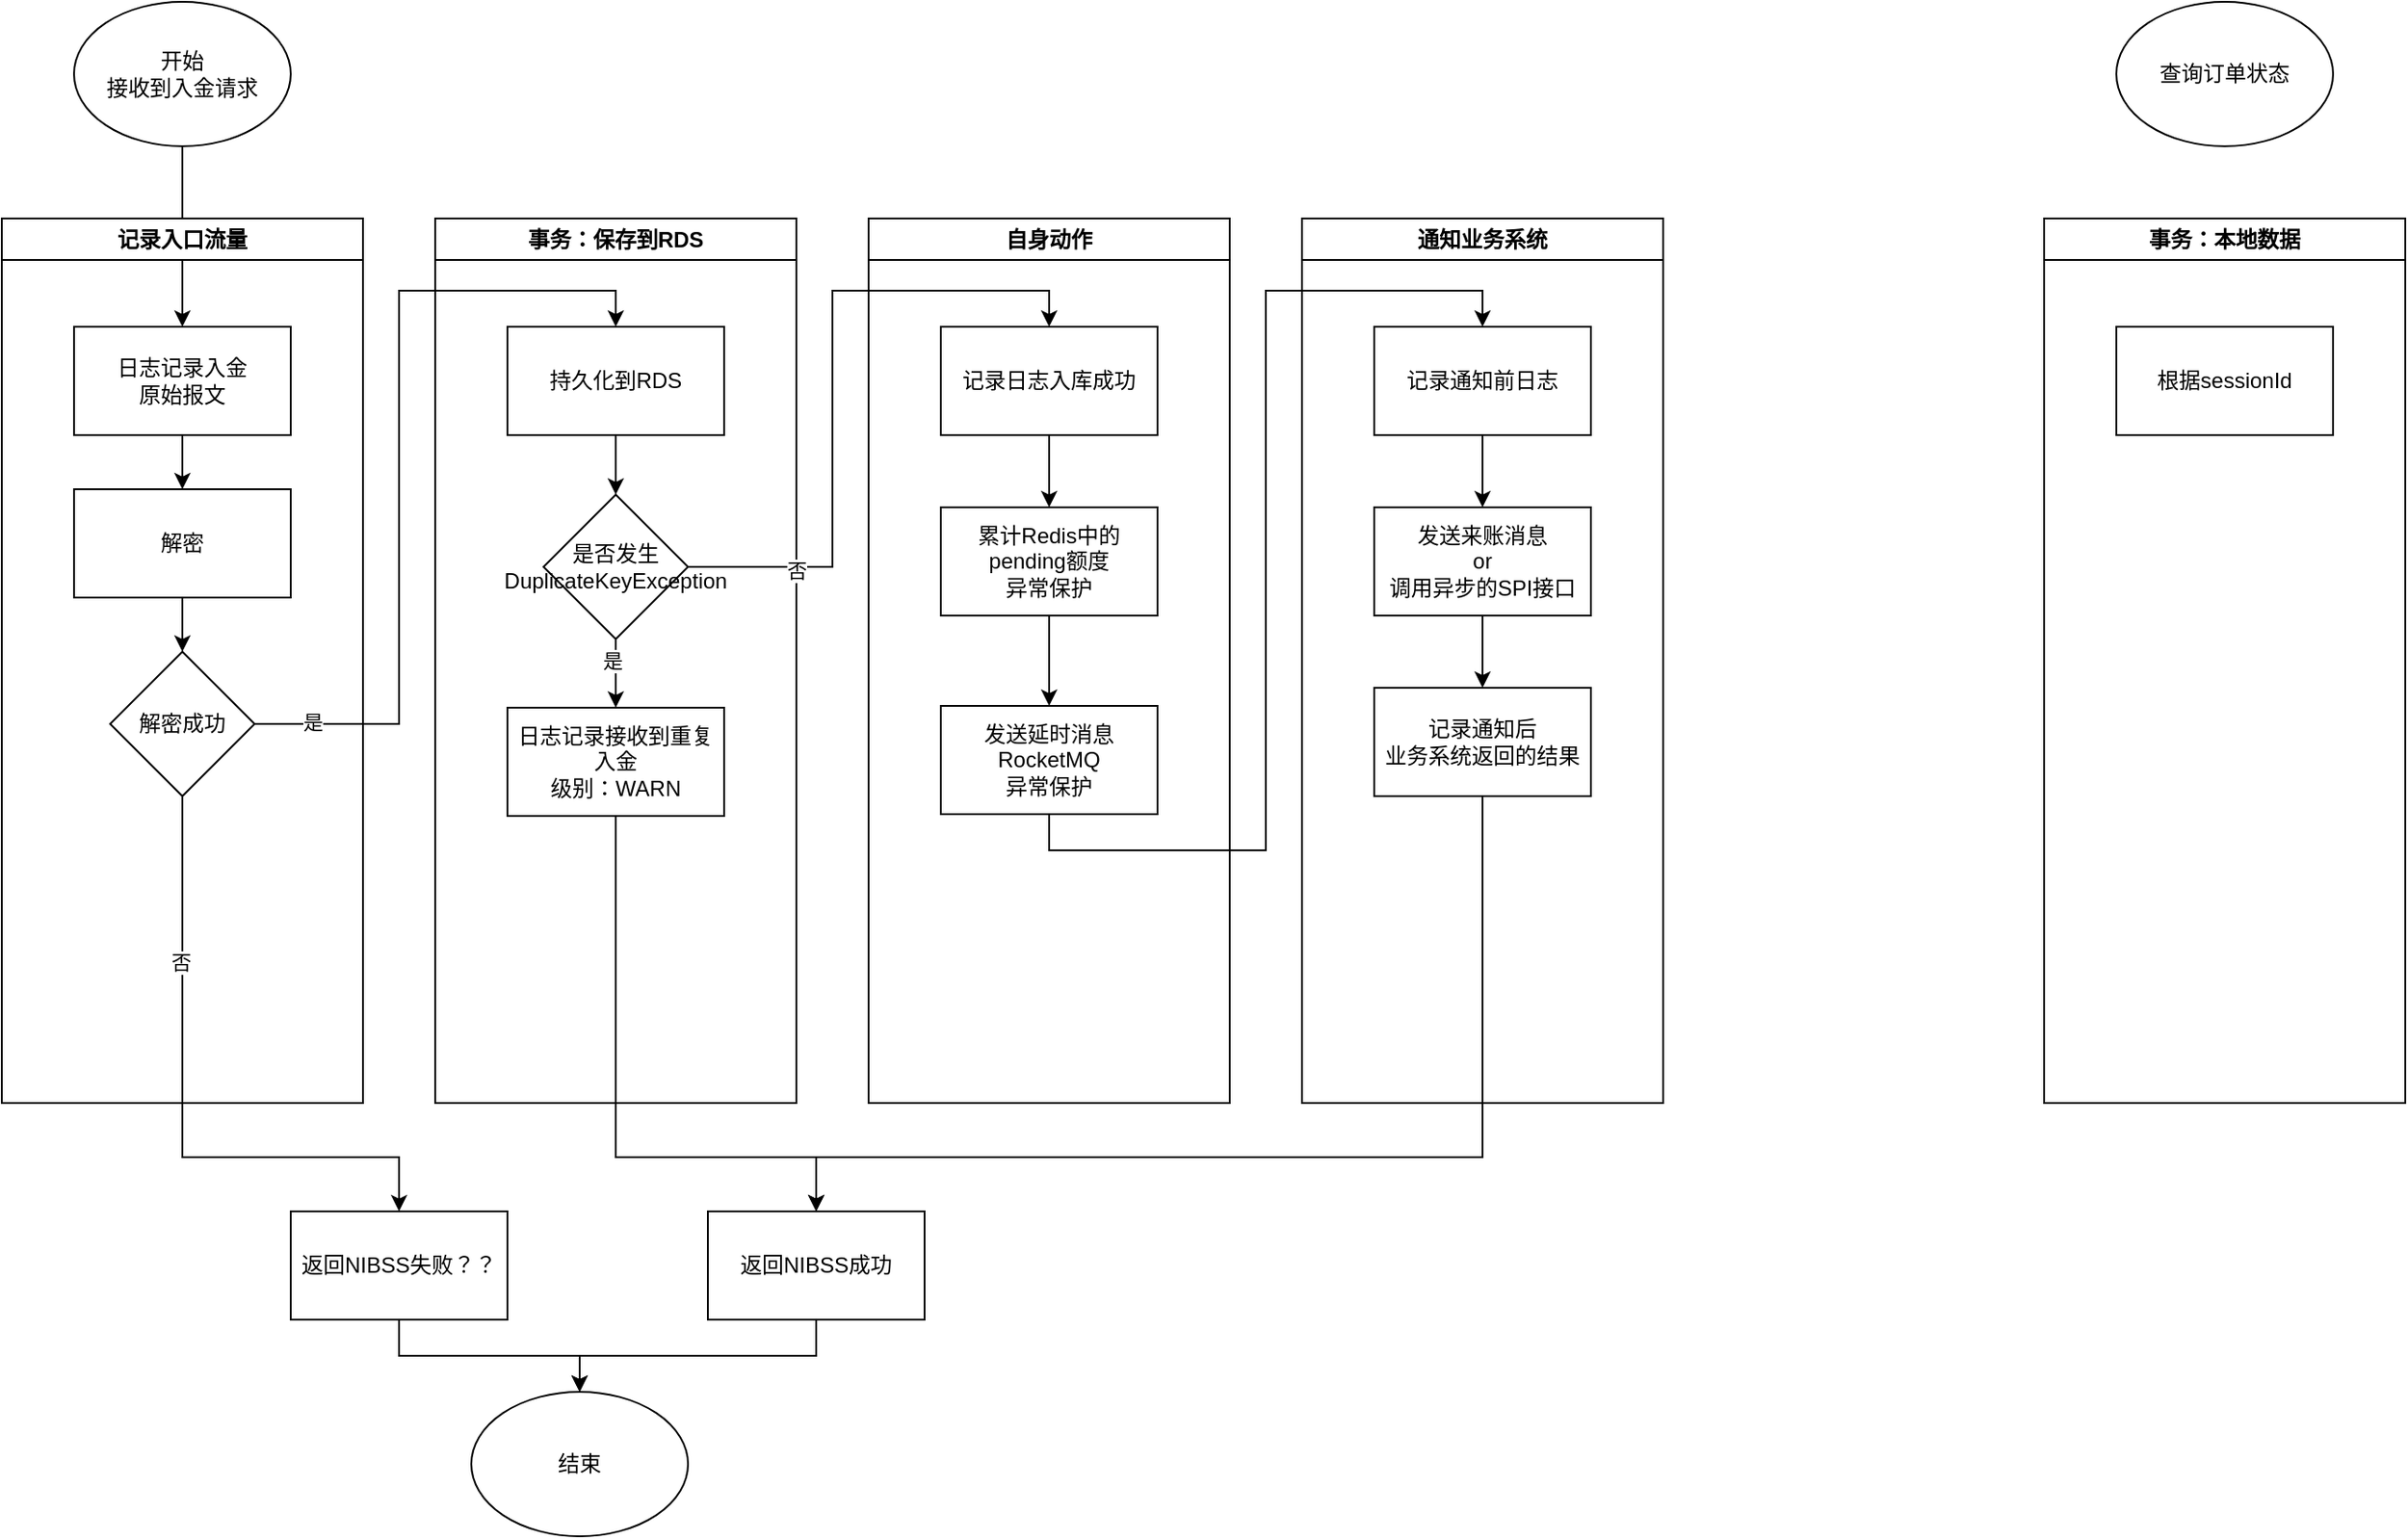 <mxfile version="20.8.23" type="github">
  <diagram name="第 1 页" id="DVFmI6osQzUwB4YthNxx">
    <mxGraphModel dx="1306" dy="836" grid="1" gridSize="10" guides="1" tooltips="1" connect="1" arrows="1" fold="1" page="1" pageScale="1" pageWidth="827" pageHeight="1169" math="0" shadow="0">
      <root>
        <mxCell id="0" />
        <mxCell id="1" parent="0" />
        <mxCell id="RubAwYdfnnHtyNUK6HA--15" style="edgeStyle=orthogonalEdgeStyle;rounded=0;orthogonalLoop=1;jettySize=auto;html=1;entryX=0.5;entryY=0;entryDx=0;entryDy=0;" parent="1" source="RubAwYdfnnHtyNUK6HA--2" target="RubAwYdfnnHtyNUK6HA--10" edge="1">
          <mxGeometry relative="1" as="geometry" />
        </mxCell>
        <mxCell id="RubAwYdfnnHtyNUK6HA--2" value="开始&lt;br&gt;接收到入金请求" style="ellipse;whiteSpace=wrap;html=1;" parent="1" vertex="1">
          <mxGeometry x="50" y="40" width="120" height="80" as="geometry" />
        </mxCell>
        <mxCell id="RubAwYdfnnHtyNUK6HA--3" value="事务：保存到RDS" style="swimlane;whiteSpace=wrap;html=1;" parent="1" vertex="1">
          <mxGeometry x="250" y="160" width="200" height="490" as="geometry" />
        </mxCell>
        <mxCell id="RubAwYdfnnHtyNUK6HA--32" style="edgeStyle=orthogonalEdgeStyle;rounded=0;orthogonalLoop=1;jettySize=auto;html=1;entryX=0.5;entryY=0;entryDx=0;entryDy=0;" parent="RubAwYdfnnHtyNUK6HA--3" source="RubAwYdfnnHtyNUK6HA--23" target="RubAwYdfnnHtyNUK6HA--31" edge="1">
          <mxGeometry relative="1" as="geometry" />
        </mxCell>
        <mxCell id="RubAwYdfnnHtyNUK6HA--34" value="是" style="edgeLabel;html=1;align=center;verticalAlign=middle;resizable=0;points=[];" parent="RubAwYdfnnHtyNUK6HA--32" vertex="1" connectable="0">
          <mxGeometry x="-0.423" y="-2" relative="1" as="geometry">
            <mxPoint as="offset" />
          </mxGeometry>
        </mxCell>
        <mxCell id="RubAwYdfnnHtyNUK6HA--23" value="是否发生DuplicateKeyException" style="rhombus;whiteSpace=wrap;html=1;" parent="RubAwYdfnnHtyNUK6HA--3" vertex="1">
          <mxGeometry x="60" y="153" width="80" height="80" as="geometry" />
        </mxCell>
        <mxCell id="RubAwYdfnnHtyNUK6HA--28" style="edgeStyle=orthogonalEdgeStyle;rounded=0;orthogonalLoop=1;jettySize=auto;html=1;entryX=0.5;entryY=0;entryDx=0;entryDy=0;" parent="RubAwYdfnnHtyNUK6HA--3" source="RubAwYdfnnHtyNUK6HA--25" target="RubAwYdfnnHtyNUK6HA--23" edge="1">
          <mxGeometry relative="1" as="geometry" />
        </mxCell>
        <mxCell id="RubAwYdfnnHtyNUK6HA--25" value="持久化到RDS" style="rounded=0;whiteSpace=wrap;html=1;" parent="RubAwYdfnnHtyNUK6HA--3" vertex="1">
          <mxGeometry x="40" y="60" width="120" height="60" as="geometry" />
        </mxCell>
        <mxCell id="RubAwYdfnnHtyNUK6HA--31" value="日志记录接收到重复入金&lt;br&gt;级别：WARN" style="rounded=0;whiteSpace=wrap;html=1;" parent="RubAwYdfnnHtyNUK6HA--3" vertex="1">
          <mxGeometry x="40" y="271" width="120" height="60" as="geometry" />
        </mxCell>
        <mxCell id="RubAwYdfnnHtyNUK6HA--6" value="自身动作" style="swimlane;whiteSpace=wrap;html=1;" parent="1" vertex="1">
          <mxGeometry x="490" y="160" width="200" height="490" as="geometry" />
        </mxCell>
        <mxCell id="RubAwYdfnnHtyNUK6HA--35" style="edgeStyle=orthogonalEdgeStyle;rounded=0;orthogonalLoop=1;jettySize=auto;html=1;entryX=0.5;entryY=0;entryDx=0;entryDy=0;" parent="RubAwYdfnnHtyNUK6HA--6" source="RubAwYdfnnHtyNUK6HA--5" target="RubAwYdfnnHtyNUK6HA--7" edge="1">
          <mxGeometry relative="1" as="geometry" />
        </mxCell>
        <mxCell id="RubAwYdfnnHtyNUK6HA--5" value="记录日志入库成功" style="rounded=0;whiteSpace=wrap;html=1;" parent="RubAwYdfnnHtyNUK6HA--6" vertex="1">
          <mxGeometry x="40" y="60" width="120" height="60" as="geometry" />
        </mxCell>
        <mxCell id="RubAwYdfnnHtyNUK6HA--36" style="edgeStyle=orthogonalEdgeStyle;rounded=0;orthogonalLoop=1;jettySize=auto;html=1;entryX=0.5;entryY=0;entryDx=0;entryDy=0;" parent="RubAwYdfnnHtyNUK6HA--6" source="RubAwYdfnnHtyNUK6HA--7" target="RubAwYdfnnHtyNUK6HA--8" edge="1">
          <mxGeometry relative="1" as="geometry" />
        </mxCell>
        <mxCell id="RubAwYdfnnHtyNUK6HA--7" value="累计Redis中的pending额度&lt;br&gt;异常保护" style="rounded=0;whiteSpace=wrap;html=1;" parent="RubAwYdfnnHtyNUK6HA--6" vertex="1">
          <mxGeometry x="40" y="160" width="120" height="60" as="geometry" />
        </mxCell>
        <mxCell id="RubAwYdfnnHtyNUK6HA--8" value="发送延时消息&lt;br&gt;RocketMQ&lt;br&gt;异常保护" style="rounded=0;whiteSpace=wrap;html=1;" parent="RubAwYdfnnHtyNUK6HA--6" vertex="1">
          <mxGeometry x="40" y="270" width="120" height="60" as="geometry" />
        </mxCell>
        <mxCell id="RubAwYdfnnHtyNUK6HA--9" value="记录入口流量" style="swimlane;whiteSpace=wrap;html=1;" parent="1" vertex="1">
          <mxGeometry x="10" y="160" width="200" height="490" as="geometry" />
        </mxCell>
        <mxCell id="RubAwYdfnnHtyNUK6HA--16" style="edgeStyle=orthogonalEdgeStyle;rounded=0;orthogonalLoop=1;jettySize=auto;html=1;entryX=0.5;entryY=0;entryDx=0;entryDy=0;" parent="RubAwYdfnnHtyNUK6HA--9" source="RubAwYdfnnHtyNUK6HA--10" target="RubAwYdfnnHtyNUK6HA--11" edge="1">
          <mxGeometry relative="1" as="geometry" />
        </mxCell>
        <mxCell id="RubAwYdfnnHtyNUK6HA--10" value="日志记录入金&lt;br&gt;原始报文" style="rounded=0;whiteSpace=wrap;html=1;" parent="RubAwYdfnnHtyNUK6HA--9" vertex="1">
          <mxGeometry x="40" y="60" width="120" height="60" as="geometry" />
        </mxCell>
        <mxCell id="RubAwYdfnnHtyNUK6HA--17" style="edgeStyle=orthogonalEdgeStyle;rounded=0;orthogonalLoop=1;jettySize=auto;html=1;" parent="RubAwYdfnnHtyNUK6HA--9" source="RubAwYdfnnHtyNUK6HA--11" target="RubAwYdfnnHtyNUK6HA--12" edge="1">
          <mxGeometry relative="1" as="geometry" />
        </mxCell>
        <mxCell id="RubAwYdfnnHtyNUK6HA--11" value="解密" style="rounded=0;whiteSpace=wrap;html=1;" parent="RubAwYdfnnHtyNUK6HA--9" vertex="1">
          <mxGeometry x="40" y="150" width="120" height="60" as="geometry" />
        </mxCell>
        <mxCell id="RubAwYdfnnHtyNUK6HA--12" value="解密成功" style="rhombus;whiteSpace=wrap;html=1;" parent="RubAwYdfnnHtyNUK6HA--9" vertex="1">
          <mxGeometry x="60" y="240" width="80" height="80" as="geometry" />
        </mxCell>
        <mxCell id="w1pWEiKStRJaA9r7xI7A-2" style="edgeStyle=orthogonalEdgeStyle;rounded=0;orthogonalLoop=1;jettySize=auto;html=1;entryX=0.5;entryY=0;entryDx=0;entryDy=0;" edge="1" parent="1" source="RubAwYdfnnHtyNUK6HA--13" target="w1pWEiKStRJaA9r7xI7A-1">
          <mxGeometry relative="1" as="geometry" />
        </mxCell>
        <mxCell id="RubAwYdfnnHtyNUK6HA--13" value="返回NIBSS失败？？" style="rounded=0;whiteSpace=wrap;html=1;" parent="1" vertex="1">
          <mxGeometry x="170" y="710" width="120" height="60" as="geometry" />
        </mxCell>
        <mxCell id="w1pWEiKStRJaA9r7xI7A-3" style="edgeStyle=orthogonalEdgeStyle;rounded=0;orthogonalLoop=1;jettySize=auto;html=1;entryX=0.5;entryY=0;entryDx=0;entryDy=0;exitX=0.5;exitY=1;exitDx=0;exitDy=0;" edge="1" parent="1" source="RubAwYdfnnHtyNUK6HA--14" target="w1pWEiKStRJaA9r7xI7A-1">
          <mxGeometry relative="1" as="geometry" />
        </mxCell>
        <mxCell id="RubAwYdfnnHtyNUK6HA--14" value="返回NIBSS成功" style="rounded=0;whiteSpace=wrap;html=1;" parent="1" vertex="1">
          <mxGeometry x="401" y="710" width="120" height="60" as="geometry" />
        </mxCell>
        <mxCell id="RubAwYdfnnHtyNUK6HA--18" style="edgeStyle=orthogonalEdgeStyle;rounded=0;orthogonalLoop=1;jettySize=auto;html=1;entryX=0.5;entryY=0;entryDx=0;entryDy=0;" parent="1" source="RubAwYdfnnHtyNUK6HA--12" target="RubAwYdfnnHtyNUK6HA--25" edge="1">
          <mxGeometry relative="1" as="geometry">
            <mxPoint x="350" y="220.0" as="targetPoint" />
            <Array as="points">
              <mxPoint x="230" y="440" />
              <mxPoint x="230" y="200" />
              <mxPoint x="350" y="200" />
            </Array>
          </mxGeometry>
        </mxCell>
        <mxCell id="RubAwYdfnnHtyNUK6HA--19" value="是" style="edgeLabel;html=1;align=center;verticalAlign=middle;resizable=0;points=[];" parent="RubAwYdfnnHtyNUK6HA--18" vertex="1" connectable="0">
          <mxGeometry x="-0.863" y="1" relative="1" as="geometry">
            <mxPoint as="offset" />
          </mxGeometry>
        </mxCell>
        <mxCell id="RubAwYdfnnHtyNUK6HA--20" style="edgeStyle=orthogonalEdgeStyle;rounded=0;orthogonalLoop=1;jettySize=auto;html=1;entryX=0.5;entryY=0;entryDx=0;entryDy=0;exitX=0.5;exitY=1;exitDx=0;exitDy=0;" parent="1" source="RubAwYdfnnHtyNUK6HA--12" target="RubAwYdfnnHtyNUK6HA--13" edge="1">
          <mxGeometry relative="1" as="geometry">
            <Array as="points">
              <mxPoint x="110" y="680" />
              <mxPoint x="230" y="680" />
            </Array>
          </mxGeometry>
        </mxCell>
        <mxCell id="RubAwYdfnnHtyNUK6HA--21" value="否" style="edgeLabel;html=1;align=center;verticalAlign=middle;resizable=0;points=[];" parent="RubAwYdfnnHtyNUK6HA--20" vertex="1" connectable="0">
          <mxGeometry x="-0.474" y="-1" relative="1" as="geometry">
            <mxPoint as="offset" />
          </mxGeometry>
        </mxCell>
        <mxCell id="RubAwYdfnnHtyNUK6HA--29" style="edgeStyle=orthogonalEdgeStyle;rounded=0;orthogonalLoop=1;jettySize=auto;html=1;entryX=0.5;entryY=0;entryDx=0;entryDy=0;" parent="1" source="RubAwYdfnnHtyNUK6HA--23" target="RubAwYdfnnHtyNUK6HA--5" edge="1">
          <mxGeometry relative="1" as="geometry">
            <Array as="points">
              <mxPoint x="470" y="353" />
              <mxPoint x="470" y="200" />
              <mxPoint x="590" y="200" />
            </Array>
          </mxGeometry>
        </mxCell>
        <mxCell id="RubAwYdfnnHtyNUK6HA--30" value="否" style="edgeLabel;html=1;align=center;verticalAlign=middle;resizable=0;points=[];" parent="RubAwYdfnnHtyNUK6HA--29" vertex="1" connectable="0">
          <mxGeometry x="-0.679" y="-2" relative="1" as="geometry">
            <mxPoint as="offset" />
          </mxGeometry>
        </mxCell>
        <mxCell id="RubAwYdfnnHtyNUK6HA--33" style="edgeStyle=orthogonalEdgeStyle;rounded=0;orthogonalLoop=1;jettySize=auto;html=1;entryX=0.5;entryY=0;entryDx=0;entryDy=0;" parent="1" source="RubAwYdfnnHtyNUK6HA--31" target="RubAwYdfnnHtyNUK6HA--14" edge="1">
          <mxGeometry relative="1" as="geometry">
            <Array as="points">
              <mxPoint x="350" y="680" />
              <mxPoint x="461" y="680" />
            </Array>
          </mxGeometry>
        </mxCell>
        <mxCell id="w1pWEiKStRJaA9r7xI7A-1" value="结束" style="ellipse;whiteSpace=wrap;html=1;" vertex="1" parent="1">
          <mxGeometry x="270" y="810" width="120" height="80" as="geometry" />
        </mxCell>
        <mxCell id="w1pWEiKStRJaA9r7xI7A-4" value="通知业务系统" style="swimlane;whiteSpace=wrap;html=1;" vertex="1" parent="1">
          <mxGeometry x="730" y="160" width="200" height="490" as="geometry" />
        </mxCell>
        <mxCell id="w1pWEiKStRJaA9r7xI7A-11" style="edgeStyle=orthogonalEdgeStyle;rounded=0;orthogonalLoop=1;jettySize=auto;html=1;entryX=0.5;entryY=0;entryDx=0;entryDy=0;" edge="1" parent="w1pWEiKStRJaA9r7xI7A-4" source="w1pWEiKStRJaA9r7xI7A-5" target="w1pWEiKStRJaA9r7xI7A-10">
          <mxGeometry relative="1" as="geometry" />
        </mxCell>
        <mxCell id="w1pWEiKStRJaA9r7xI7A-5" value="发送来账消息&lt;br&gt;or&lt;br&gt;调用异步的SPI接口" style="rounded=0;whiteSpace=wrap;html=1;" vertex="1" parent="w1pWEiKStRJaA9r7xI7A-4">
          <mxGeometry x="40" y="160" width="120" height="60" as="geometry" />
        </mxCell>
        <mxCell id="w1pWEiKStRJaA9r7xI7A-9" style="edgeStyle=orthogonalEdgeStyle;rounded=0;orthogonalLoop=1;jettySize=auto;html=1;entryX=0.5;entryY=0;entryDx=0;entryDy=0;" edge="1" parent="w1pWEiKStRJaA9r7xI7A-4" source="w1pWEiKStRJaA9r7xI7A-8" target="w1pWEiKStRJaA9r7xI7A-5">
          <mxGeometry relative="1" as="geometry" />
        </mxCell>
        <mxCell id="w1pWEiKStRJaA9r7xI7A-8" value="记录通知前日志" style="rounded=0;whiteSpace=wrap;html=1;" vertex="1" parent="w1pWEiKStRJaA9r7xI7A-4">
          <mxGeometry x="40" y="60" width="120" height="60" as="geometry" />
        </mxCell>
        <mxCell id="w1pWEiKStRJaA9r7xI7A-10" value="记录通知后&lt;br&gt;业务系统返回的结果" style="rounded=0;whiteSpace=wrap;html=1;" vertex="1" parent="w1pWEiKStRJaA9r7xI7A-4">
          <mxGeometry x="40" y="260" width="120" height="60" as="geometry" />
        </mxCell>
        <mxCell id="w1pWEiKStRJaA9r7xI7A-6" style="edgeStyle=orthogonalEdgeStyle;rounded=0;orthogonalLoop=1;jettySize=auto;html=1;entryX=0.5;entryY=0;entryDx=0;entryDy=0;exitX=0.5;exitY=1;exitDx=0;exitDy=0;" edge="1" parent="1" source="RubAwYdfnnHtyNUK6HA--8" target="w1pWEiKStRJaA9r7xI7A-8">
          <mxGeometry relative="1" as="geometry" />
        </mxCell>
        <mxCell id="w1pWEiKStRJaA9r7xI7A-12" style="edgeStyle=orthogonalEdgeStyle;rounded=0;orthogonalLoop=1;jettySize=auto;html=1;entryX=0.5;entryY=0;entryDx=0;entryDy=0;" edge="1" parent="1" source="w1pWEiKStRJaA9r7xI7A-10" target="RubAwYdfnnHtyNUK6HA--14">
          <mxGeometry relative="1" as="geometry">
            <Array as="points">
              <mxPoint x="830" y="680" />
              <mxPoint x="461" y="680" />
            </Array>
          </mxGeometry>
        </mxCell>
        <mxCell id="w1pWEiKStRJaA9r7xI7A-13" value="查询订单状态" style="ellipse;whiteSpace=wrap;html=1;" vertex="1" parent="1">
          <mxGeometry x="1181" y="40" width="120" height="80" as="geometry" />
        </mxCell>
        <mxCell id="w1pWEiKStRJaA9r7xI7A-14" value="事务：本地数据" style="swimlane;whiteSpace=wrap;html=1;" vertex="1" parent="1">
          <mxGeometry x="1141" y="160" width="200" height="490" as="geometry" />
        </mxCell>
        <mxCell id="w1pWEiKStRJaA9r7xI7A-15" value="根据sessionId" style="rounded=0;whiteSpace=wrap;html=1;" vertex="1" parent="w1pWEiKStRJaA9r7xI7A-14">
          <mxGeometry x="40" y="60" width="120" height="60" as="geometry" />
        </mxCell>
      </root>
    </mxGraphModel>
  </diagram>
</mxfile>
